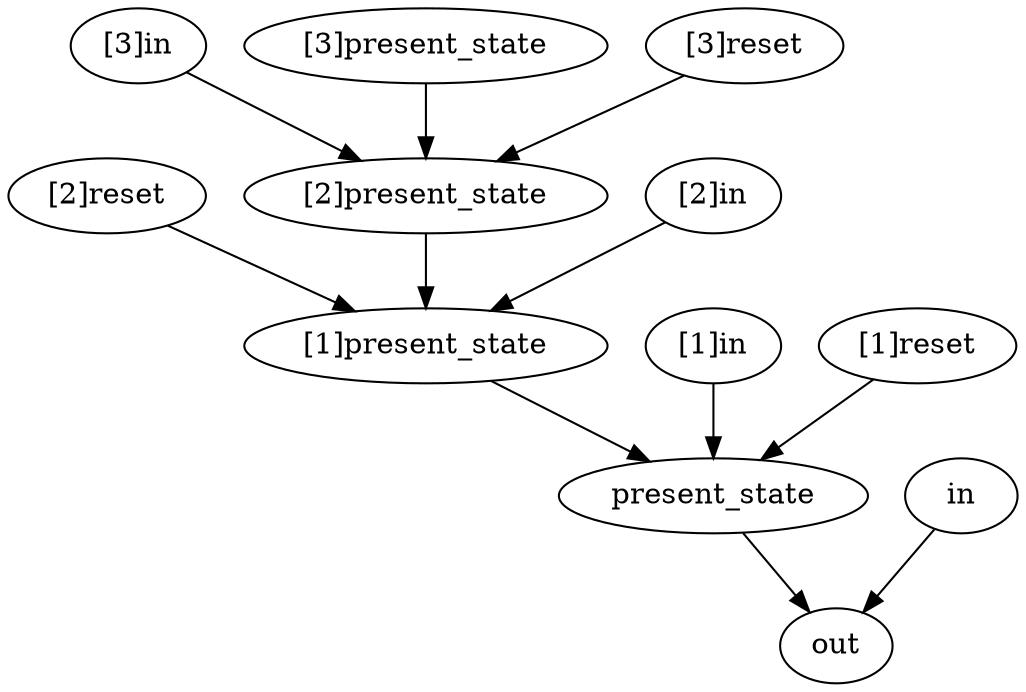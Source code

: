 strict digraph "" {
	"[2]reset"	[complexity=10,
		importance=7.76923084259,
		rank=0.776923084259];
	"[1]present_state"	[complexity=9,
		importance=2.53846156597,
		rank=0.282051285108];
	"[2]reset" -> "[1]present_state";
	"[3]in"	[complexity=17,
		importance=24.3846155405,
		rank=1.43438914944];
	"[2]present_state"	[complexity=13,
		importance=8.07692313194,
		rank=0.62130177938];
	"[3]in" -> "[2]present_state";
	"[2]present_state" -> "[1]present_state";
	"[3]present_state"	[complexity=17,
		importance=24.6923078299,
		rank=1.45248869587];
	"[3]present_state" -> "[2]present_state";
	present_state	[complexity=5,
		importance=0.692307710648,
		rank=0.13846154213];
	"[1]present_state" -> present_state;
	"[1]in"	[complexity=9,
		importance=2.23076927662,
		rank=0.247863252958];
	"[1]in" -> present_state;
	"[2]in"	[complexity=13,
		importance=7.76923084259,
		rank=0.597633141738];
	"[2]in" -> "[1]present_state";
	out	[complexity=0,
		importance=0.230769276619,
		rank=0.0];
	present_state -> out;
	in	[complexity=5,
		importance=0.384615421295,
		rank=0.076923084259];
	in -> out;
	"[1]reset"	[complexity=6,
		importance=2.23076927662,
		rank=0.371794879436];
	"[1]reset" -> present_state;
	"[3]reset"	[complexity=14,
		importance=24.3846155405,
		rank=1.74175825289];
	"[3]reset" -> "[2]present_state";
}
